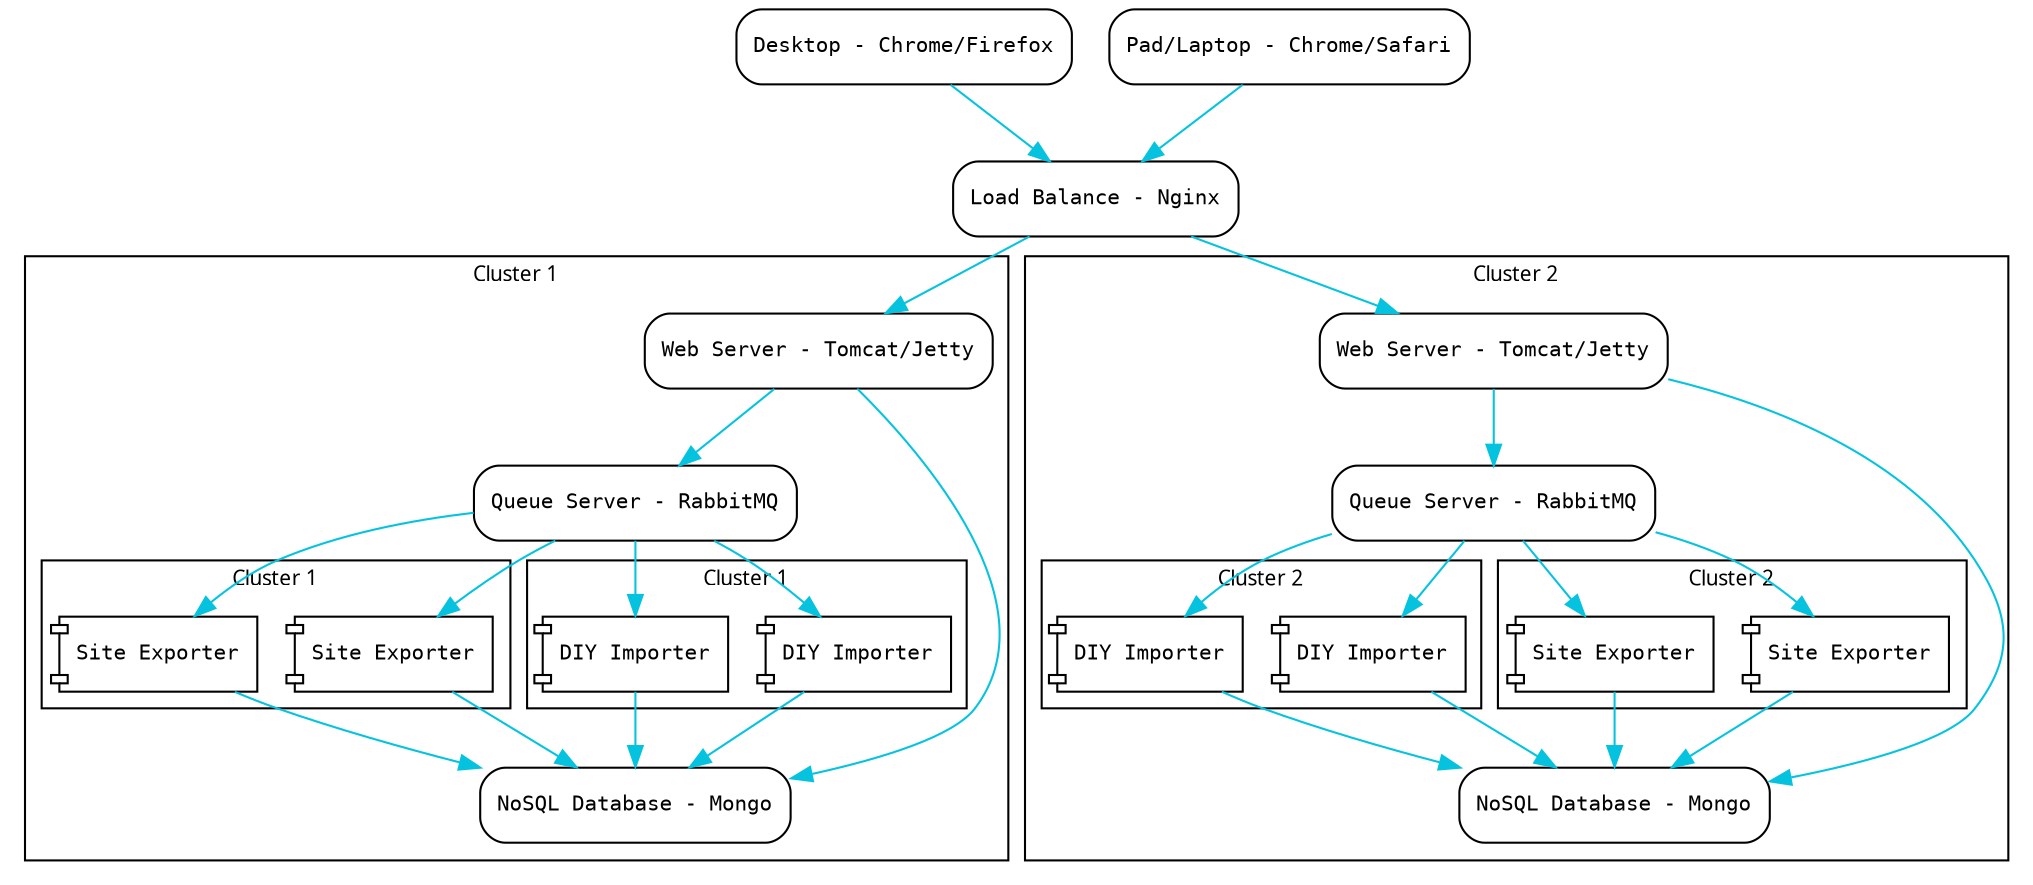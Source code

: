 digraph nepsd {
	fontname="Microsoft YaHei";
    fontsize=10;
    dir=TD;

    graph [dpi=180];

    node [shape="Mrecord", fontname="Consolas", fontsize=10];
    edge [color="#05c3de", fontname="Consolas", fontsize=10];

	desktop [label="Desktop - Chrome/Firefox"];
	pad [label="Pad/Laptop - Chrome/Safari"];

	load_balance [label="Load Balance - Nginx"];

	desktop -> load_balance;
	pad -> load_balance;

	subgraph cluster_c1 {
		label="Cluster 1";

		web_server_c1 [label="Web Server - Tomcat/Jetty"];

		subgraph cluster_exporter {
			exporter1 [label="Site Exporter", shape="component"];
			exporter2 [label="Site Exporter", shape="component"];
		}
		
		message_queue_c1 [label="Queue Server - RabbitMQ"];
		
		subgraph cluster_importer {
			importer1 [label="DIY Importer", shape="component"];
			importer2 [label="DIY Importer", shape="component"];	
		}
		
		database_c1 [label="NoSQL Database - Mongo"];
	}

	web_server_c1 -> message_queue_c1;
	message_queue_c1 -> exporter1;
	message_queue_c1 -> exporter2;

	message_queue_c1 -> importer1;
	message_queue_c1 -> importer2;

	web_server_c1 -> database_c1;

	exporter1 -> database_c1;
	exporter2 -> database_c1;

	importer1 -> database_c1;
	importer2 -> database_c1;

	subgraph cluster_c2 {
		label="Cluster 2";
		
		web_server_c2 [label="Web Server - Tomcat/Jetty"];

		subgraph cluster_importer2 {
			importer3 [label="DIY Importer", shape="component"];
			importer4 [label="DIY Importer", shape="component"];	
		}

		subgraph cluster_exporter2 {
			exporter3 [label="Site Exporter", shape="component"];
			exporter4 [label="Site Exporter", shape="component"];		
		}
		
		message_queue_c2 [label="Queue Server - RabbitMQ"];
		
		database_c2 [label="NoSQL Database - Mongo"];
	}

	load_balance -> web_server_c1;
	load_balance -> web_server_c2;

	web_server_c2 -> message_queue_c2;
	message_queue_c2 -> exporter3;
	message_queue_c2 -> exporter4;

	message_queue_c2 -> importer3;
	message_queue_c2 -> importer4;

	web_server_c2 -> database_c2;

	exporter3 -> database_c2;
	exporter4 -> database_c2;

	importer3 -> database_c2;
	importer4 -> database_c2;
}